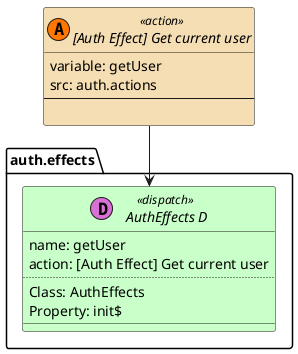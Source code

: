 @startuml [Auth Effect] Get current user

set namespaceSeparator ::
skinparam class {
    BackgroundColor<<listen>> HoneyDew
    BackgroundColor<<action>> Wheat
    BackgroundColor<<dispatch>> Technology
}

interface "[Auth Effect] Get current user" << (A,#FF7700) action >> {
            variable: getUser
            src: auth.actions
            --
            
        }

        
interface "auth.effects:: AuthEffects D" << (D,orchid) dispatch >> {
            name: getUser
            action: [Auth Effect] Get current user
            ..
            Class: AuthEffects
Property: init$
            __
        }
        "[Auth Effect] Get current user" -down-> "auth.effects:: AuthEffects D"
 

@enduml